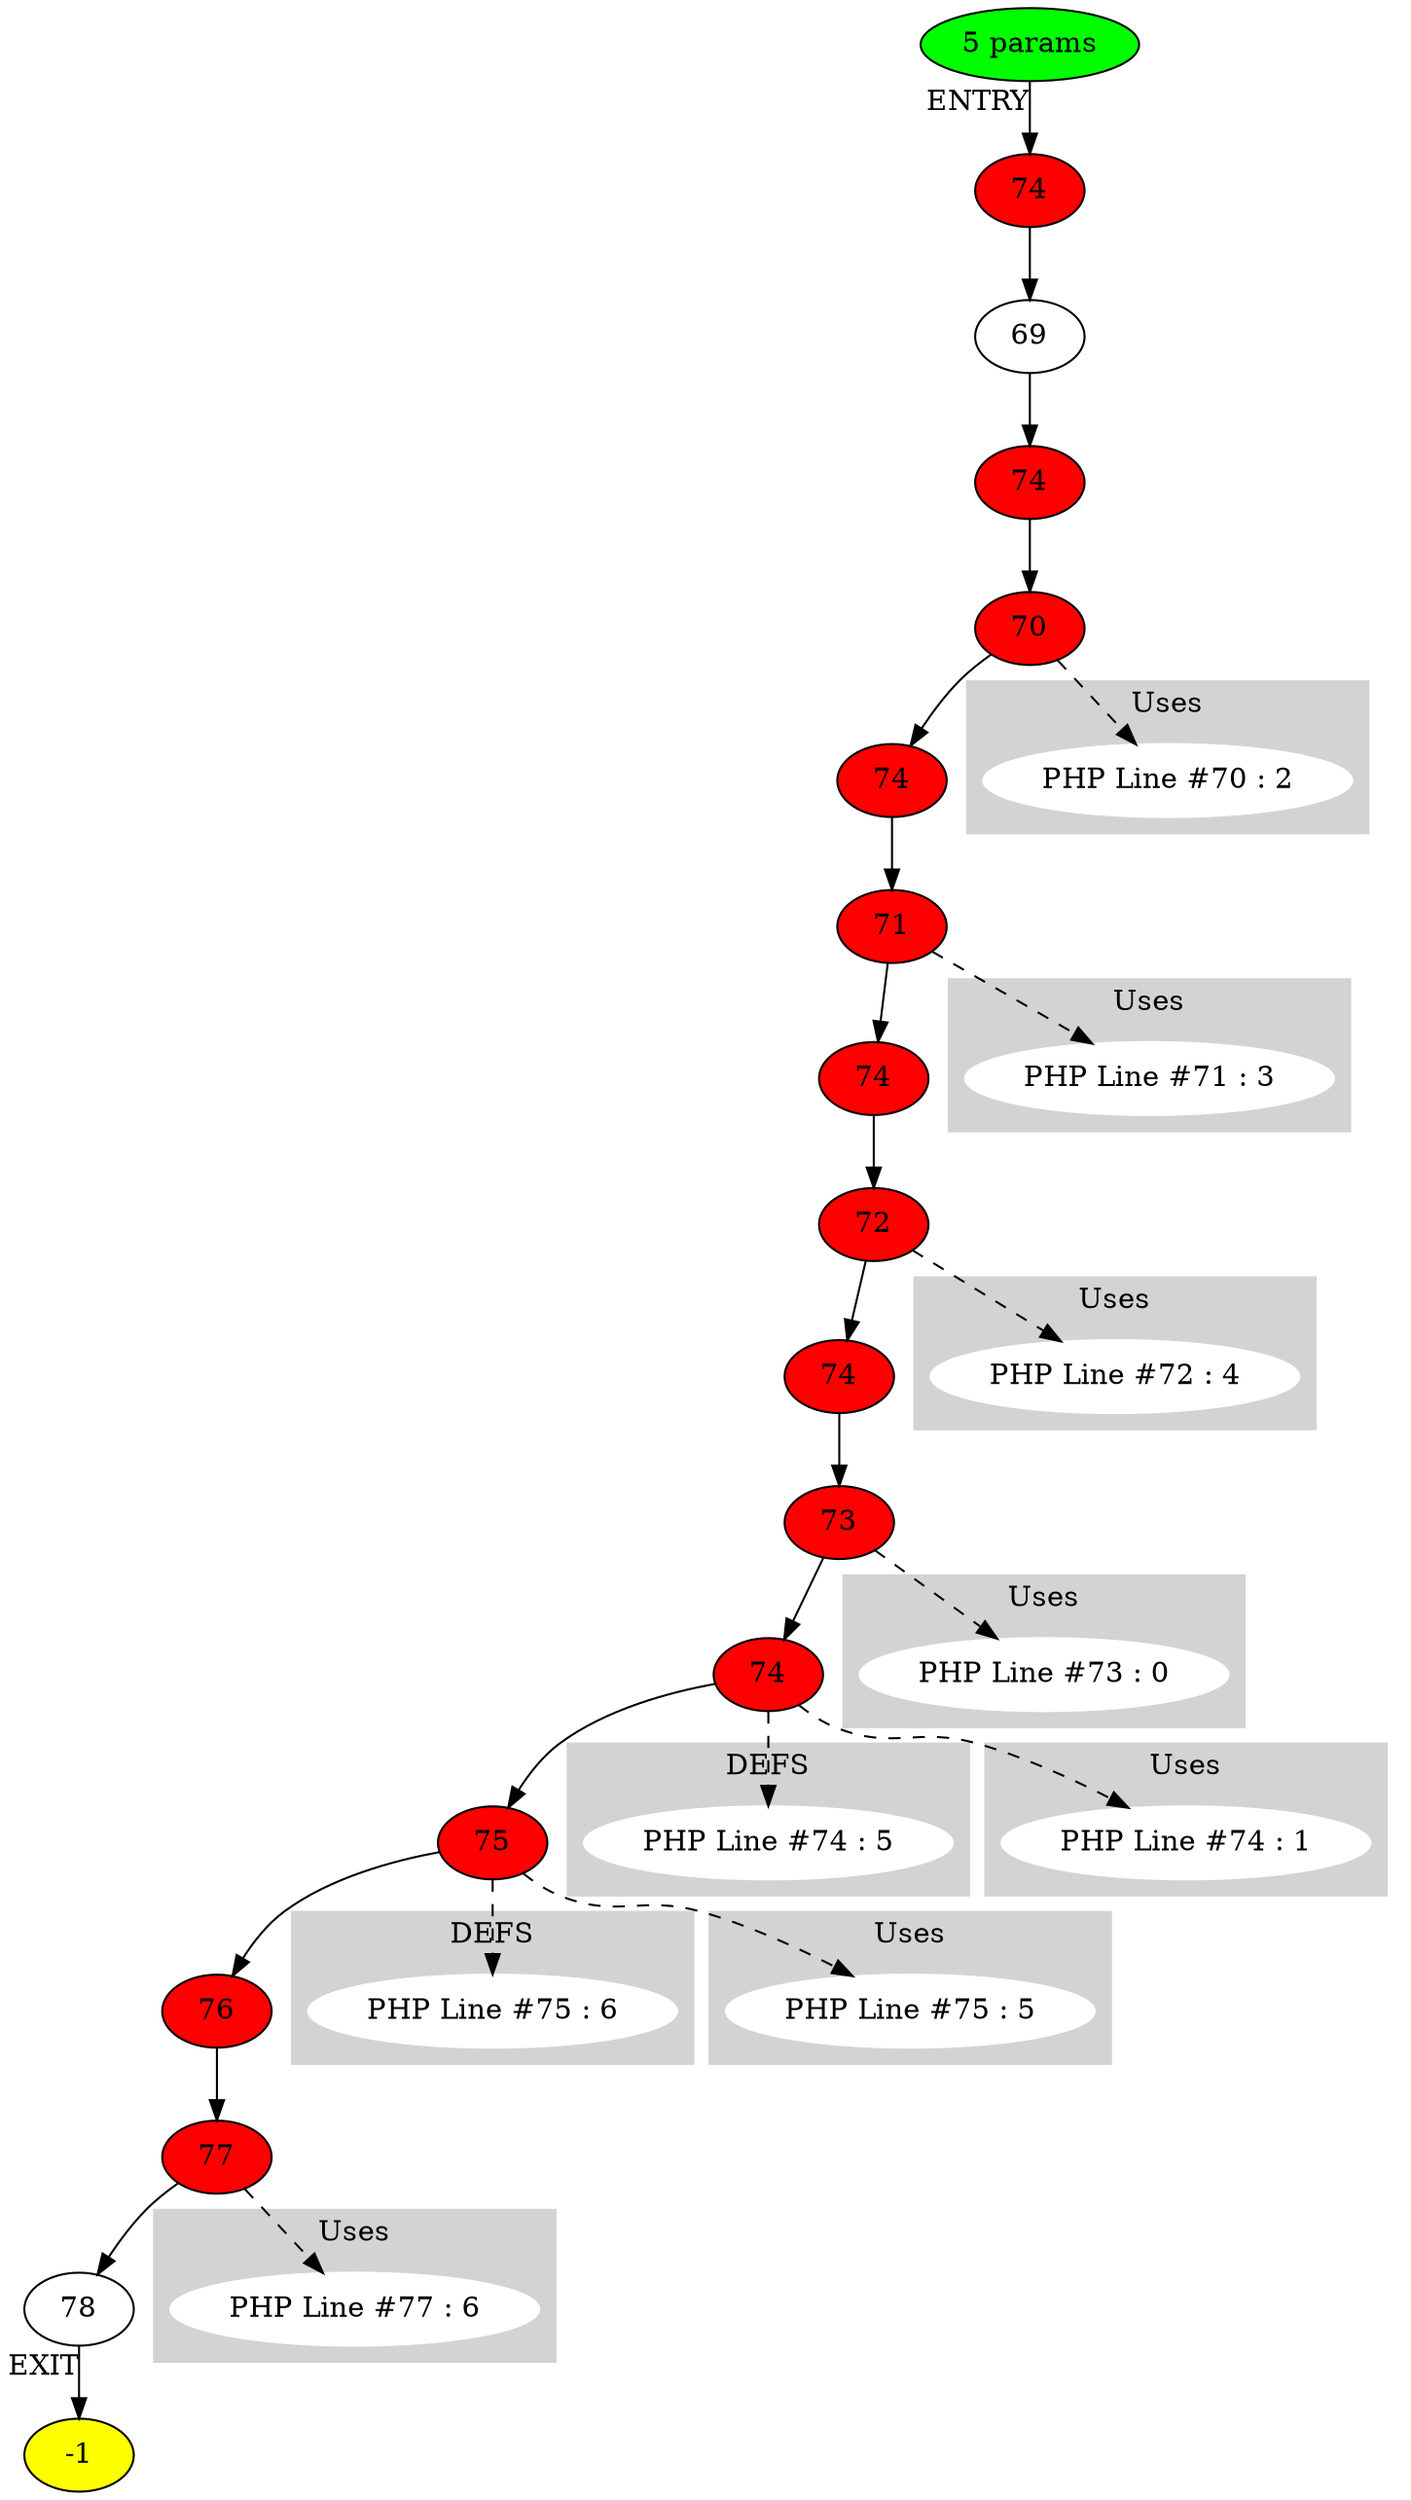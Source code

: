 digraph testName {
0 [label="74" , fillcolor = red, style = filled];
1 [label="69"];
2 [label="74" , fillcolor = red, style = filled];
3 [label="70" , fillcolor = red, style = filled];
4 [label="74" , fillcolor = red, style = filled];
5 [label="71" , fillcolor = red, style = filled];
6 [label="74" , fillcolor = red, style = filled];
7 [label="72" , fillcolor = red, style = filled];
8 [label="74" , fillcolor = red, style = filled];
9 [label="73" , fillcolor = red, style = filled];
10 [label="74" , fillcolor = red, style = filled];
11 [label="75" , fillcolor = red, style = filled];
12 [label="76" , fillcolor = red, style = filled];
13 [label="77" , fillcolor = red, style = filled];
14 [label="78"];
0 -> 1;
1 -> 2;
2 -> 3;
3 -> 4;
4 -> 5;
5 -> 6;
6 -> 7;
7 -> 8;
8 -> 9;
9 -> 10;
10 -> 11;
11 -> 12;
12 -> 13;
13 -> 14;
-2 -> 0[xlabel="ENTRY"];
14 -> -1[xlabel="EXIT"];
-2 [fillcolor = green, style = filled]-1 [fillcolor= yellow, style = filled] subgraph cluster_g_10 { style=filled; color=lightgrey; node [style=filled,color=white]; g_10[label= "PHP Line #74 : 5"];label = "DEFS";}
10 -> g_10 [style="dashed"];
subgraph cluster_g_11 { style=filled; color=lightgrey; node [style=filled,color=white]; g_11[label= "PHP Line #75 : 6"];label = "DEFS";}
11 -> g_11 [style="dashed"];
subgraph cluster_use_3 { style=filled; color=lightgrey; node [style=filled,color=white]; use_3_2[label= "PHP Line #70 : 2"];label = "Uses";}
3 -> use_3_2 [style="dashed"];
subgraph cluster_use_5 { style=filled; color=lightgrey; node [style=filled,color=white]; use_5_3[label= "PHP Line #71 : 3"];label = "Uses";}
5 -> use_5_3 [style="dashed"];
subgraph cluster_use_7 { style=filled; color=lightgrey; node [style=filled,color=white]; use_7_4[label= "PHP Line #72 : 4"];label = "Uses";}
7 -> use_7_4 [style="dashed"];
subgraph cluster_use_9 { style=filled; color=lightgrey; node [style=filled,color=white]; use_9_0[label= "PHP Line #73 : 0"];label = "Uses";}
9 -> use_9_0 [style="dashed"];
subgraph cluster_use_10 { style=filled; color=lightgrey; node [style=filled,color=white]; use_10_1[label= "PHP Line #74 : 1"];label = "Uses";}
10 -> use_10_1 [style="dashed"];
subgraph cluster_use_11 { style=filled; color=lightgrey; node [style=filled,color=white]; use_11_5[label= "PHP Line #75 : 5"];label = "Uses";}
11 -> use_11_5 [style="dashed"];
subgraph cluster_use_13 { style=filled; color=lightgrey; node [style=filled,color=white]; use_13_6[label= "PHP Line #77 : 6"];label = "Uses";}
13 -> use_13_6 [style="dashed"];
-2 [label="5 params"];
}
